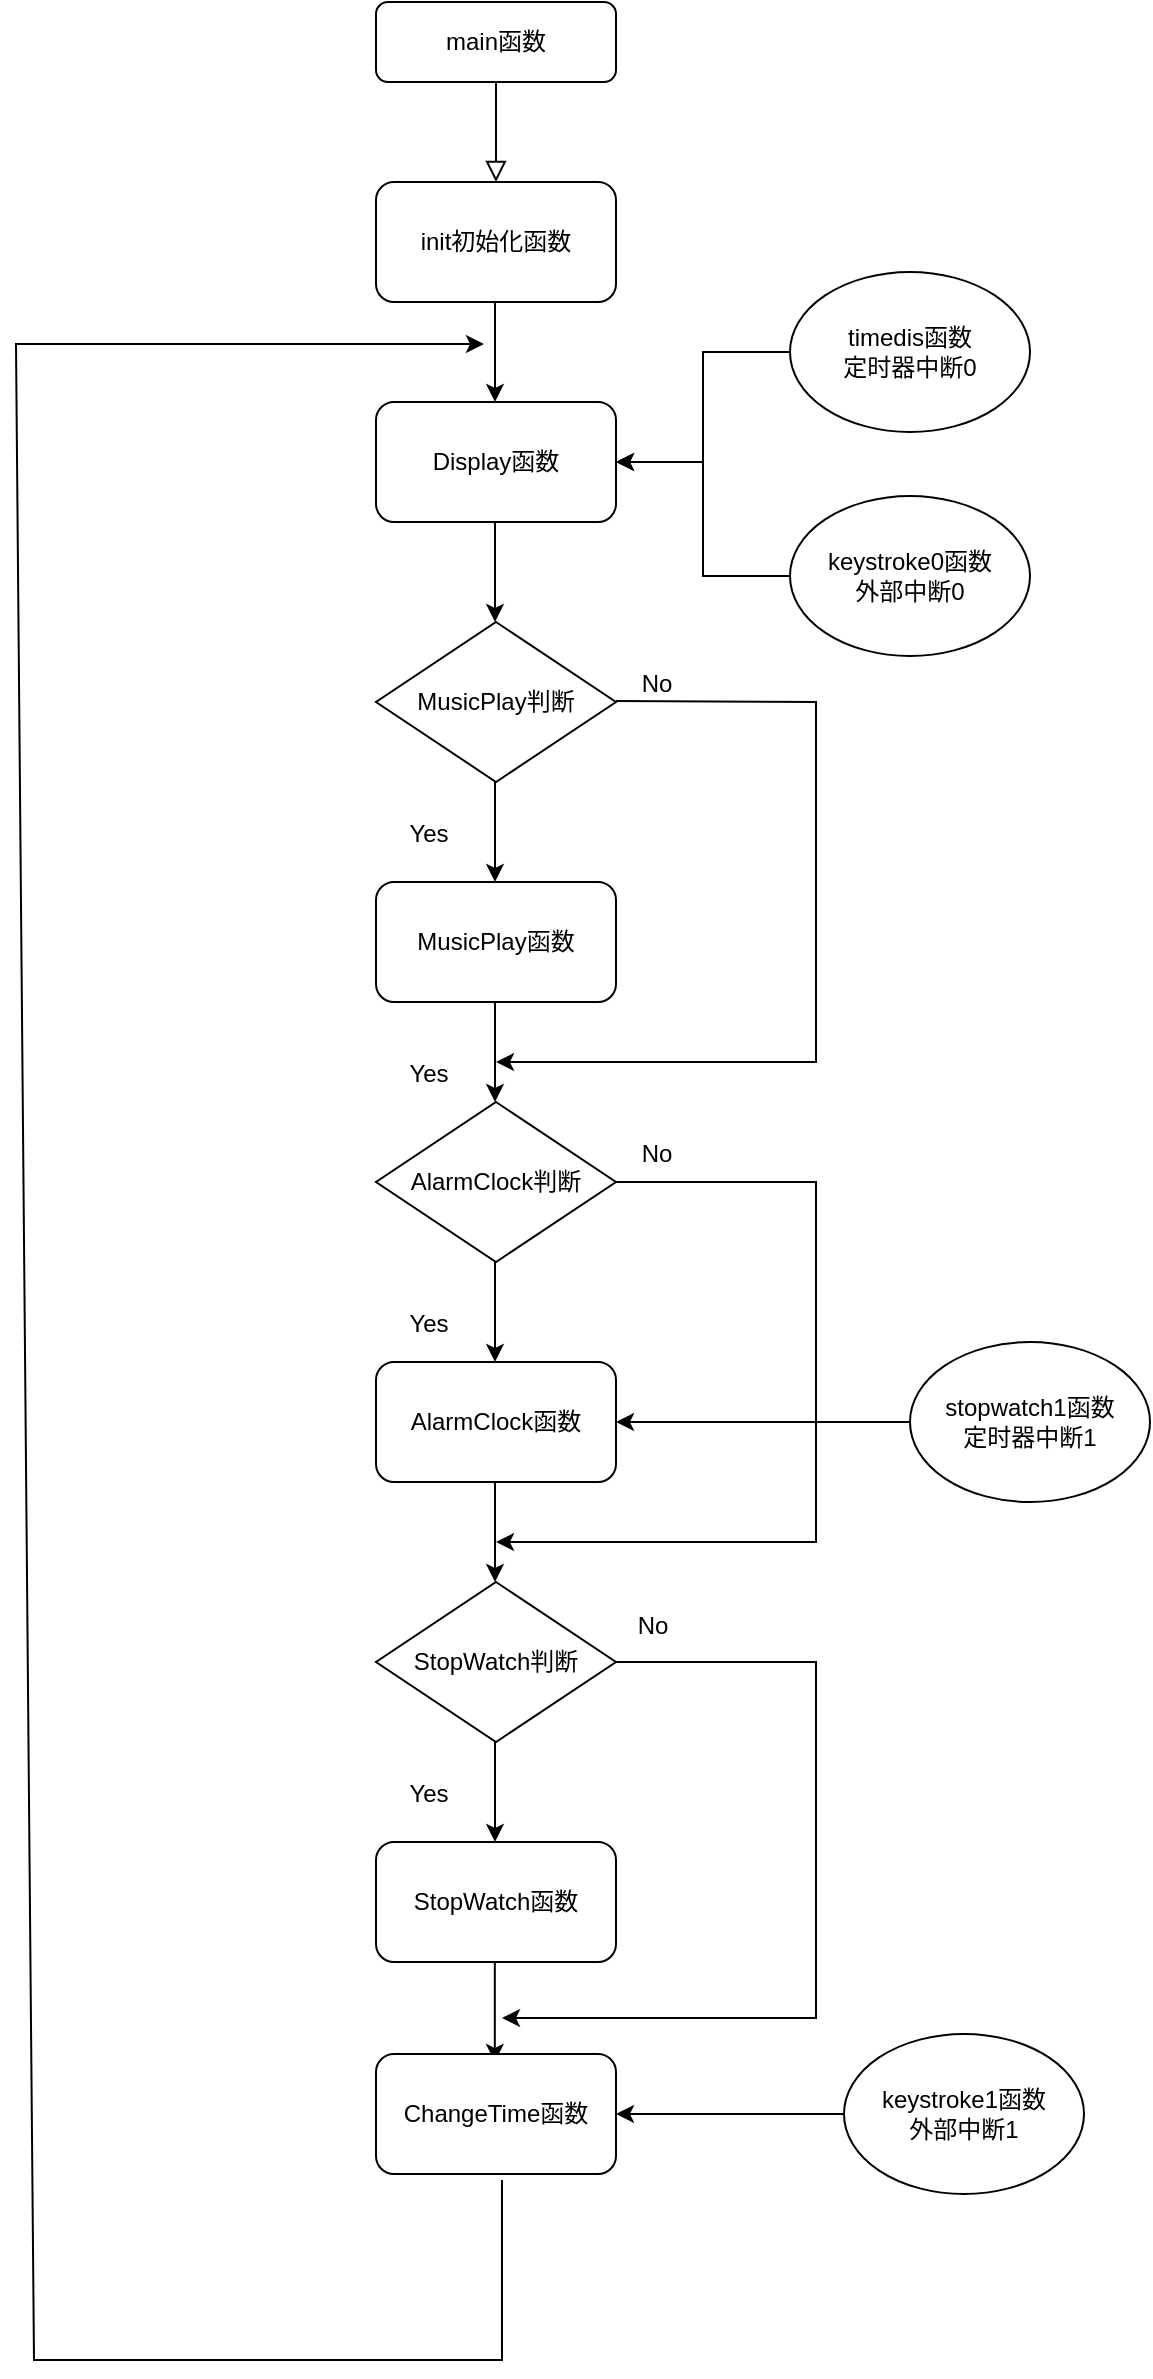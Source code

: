 <mxfile version="20.7.4" type="github">
  <diagram id="C5RBs43oDa-KdzZeNtuy" name="Page-1">
    <mxGraphModel dx="1235" dy="684" grid="1" gridSize="9" guides="1" tooltips="1" connect="1" arrows="1" fold="1" page="1" pageScale="1" pageWidth="1200" pageHeight="1600" math="0" shadow="0">
      <root>
        <mxCell id="WIyWlLk6GJQsqaUBKTNV-0" />
        <mxCell id="WIyWlLk6GJQsqaUBKTNV-1" parent="WIyWlLk6GJQsqaUBKTNV-0" />
        <mxCell id="WIyWlLk6GJQsqaUBKTNV-2" value="" style="rounded=0;html=1;jettySize=auto;orthogonalLoop=1;fontSize=12;endArrow=block;endFill=0;endSize=8;strokeWidth=1;shadow=0;labelBackgroundColor=none;edgeStyle=orthogonalEdgeStyle;" parent="WIyWlLk6GJQsqaUBKTNV-1" source="WIyWlLk6GJQsqaUBKTNV-3" edge="1">
          <mxGeometry relative="1" as="geometry">
            <mxPoint x="393" y="108" as="targetPoint" />
          </mxGeometry>
        </mxCell>
        <mxCell id="WIyWlLk6GJQsqaUBKTNV-3" value="main函数" style="rounded=1;whiteSpace=wrap;html=1;fontSize=12;glass=0;strokeWidth=1;shadow=0;" parent="WIyWlLk6GJQsqaUBKTNV-1" vertex="1">
          <mxGeometry x="333" y="18" width="120" height="40" as="geometry" />
        </mxCell>
        <mxCell id="A8rNh1eWFXGE1kGPV9J6-0" value="init初始化函数" style="rounded=1;whiteSpace=wrap;html=1;fontSize=12;" vertex="1" parent="WIyWlLk6GJQsqaUBKTNV-1">
          <mxGeometry x="333" y="108" width="120" height="60" as="geometry" />
        </mxCell>
        <mxCell id="A8rNh1eWFXGE1kGPV9J6-2" value="" style="endArrow=classic;html=1;rounded=0;fontSize=12;" edge="1" parent="WIyWlLk6GJQsqaUBKTNV-1">
          <mxGeometry width="50" height="50" relative="1" as="geometry">
            <mxPoint x="392.5" y="168" as="sourcePoint" />
            <mxPoint x="392.5" y="218" as="targetPoint" />
          </mxGeometry>
        </mxCell>
        <mxCell id="A8rNh1eWFXGE1kGPV9J6-3" value="Display函数" style="rounded=1;whiteSpace=wrap;html=1;fontSize=12;" vertex="1" parent="WIyWlLk6GJQsqaUBKTNV-1">
          <mxGeometry x="333" y="218" width="120" height="60" as="geometry" />
        </mxCell>
        <mxCell id="A8rNh1eWFXGE1kGPV9J6-4" value="" style="endArrow=classic;html=1;rounded=0;fontSize=12;" edge="1" parent="WIyWlLk6GJQsqaUBKTNV-1">
          <mxGeometry x="1" y="128" width="50" height="50" relative="1" as="geometry">
            <mxPoint x="392.5" y="278" as="sourcePoint" />
            <mxPoint x="392.5" y="328" as="targetPoint" />
            <mxPoint x="-37" y="90" as="offset" />
          </mxGeometry>
        </mxCell>
        <mxCell id="A8rNh1eWFXGE1kGPV9J6-6" value="MusicPlay判断" style="rhombus;whiteSpace=wrap;html=1;fontSize=12;" vertex="1" parent="WIyWlLk6GJQsqaUBKTNV-1">
          <mxGeometry x="333" y="328" width="120" height="80" as="geometry" />
        </mxCell>
        <mxCell id="A8rNh1eWFXGE1kGPV9J6-7" value="" style="endArrow=classic;html=1;rounded=0;fontSize=12;" edge="1" parent="WIyWlLk6GJQsqaUBKTNV-1">
          <mxGeometry x="1" y="140" width="50" height="50" relative="1" as="geometry">
            <mxPoint x="392.5" y="408" as="sourcePoint" />
            <mxPoint x="392.5" y="458" as="targetPoint" />
            <mxPoint x="-129" y="140" as="offset" />
          </mxGeometry>
        </mxCell>
        <mxCell id="A8rNh1eWFXGE1kGPV9J6-8" value="Yes" style="text;html=1;align=center;verticalAlign=middle;resizable=0;points=[];autosize=1;strokeColor=none;fillColor=none;fontSize=12;" vertex="1" parent="WIyWlLk6GJQsqaUBKTNV-1">
          <mxGeometry x="336" y="420" width="45" height="27" as="geometry" />
        </mxCell>
        <mxCell id="A8rNh1eWFXGE1kGPV9J6-9" value="" style="endArrow=classic;html=1;rounded=0;fontSize=12;" edge="1" parent="WIyWlLk6GJQsqaUBKTNV-1">
          <mxGeometry x="1" y="99" width="50" height="50" relative="1" as="geometry">
            <mxPoint x="453" y="367.5" as="sourcePoint" />
            <mxPoint x="393" y="548" as="targetPoint" />
            <Array as="points">
              <mxPoint x="553" y="368" />
              <mxPoint x="553" y="548" />
            </Array>
            <mxPoint x="-28" y="70" as="offset" />
          </mxGeometry>
        </mxCell>
        <mxCell id="A8rNh1eWFXGE1kGPV9J6-10" value="No" style="text;html=1;align=center;verticalAlign=middle;resizable=0;points=[];autosize=1;strokeColor=none;fillColor=none;fontSize=12;" vertex="1" parent="WIyWlLk6GJQsqaUBKTNV-1">
          <mxGeometry x="455" y="345" width="36" height="27" as="geometry" />
        </mxCell>
        <mxCell id="A8rNh1eWFXGE1kGPV9J6-12" value="MusicPlay函数" style="rounded=1;whiteSpace=wrap;html=1;fontSize=12;" vertex="1" parent="WIyWlLk6GJQsqaUBKTNV-1">
          <mxGeometry x="333" y="458" width="120" height="60" as="geometry" />
        </mxCell>
        <mxCell id="A8rNh1eWFXGE1kGPV9J6-14" value="AlarmClock判断" style="rhombus;whiteSpace=wrap;html=1;fontSize=12;" vertex="1" parent="WIyWlLk6GJQsqaUBKTNV-1">
          <mxGeometry x="333" y="568" width="120" height="80" as="geometry" />
        </mxCell>
        <mxCell id="A8rNh1eWFXGE1kGPV9J6-15" value="" style="endArrow=classic;html=1;rounded=0;fontSize=12;" edge="1" parent="WIyWlLk6GJQsqaUBKTNV-1">
          <mxGeometry x="1" y="140" width="50" height="50" relative="1" as="geometry">
            <mxPoint x="392.5" y="518" as="sourcePoint" />
            <mxPoint x="392.5" y="568" as="targetPoint" />
            <mxPoint x="-129" y="140" as="offset" />
          </mxGeometry>
        </mxCell>
        <mxCell id="A8rNh1eWFXGE1kGPV9J6-16" value="AlarmClock函数" style="rounded=1;whiteSpace=wrap;html=1;fontSize=12;" vertex="1" parent="WIyWlLk6GJQsqaUBKTNV-1">
          <mxGeometry x="333" y="698" width="120" height="60" as="geometry" />
        </mxCell>
        <mxCell id="A8rNh1eWFXGE1kGPV9J6-17" value="" style="endArrow=classic;html=1;rounded=0;fontSize=12;" edge="1" parent="WIyWlLk6GJQsqaUBKTNV-1">
          <mxGeometry x="1" y="140" width="50" height="50" relative="1" as="geometry">
            <mxPoint x="392.5" y="648" as="sourcePoint" />
            <mxPoint x="392.5" y="698" as="targetPoint" />
            <mxPoint x="-129" y="140" as="offset" />
          </mxGeometry>
        </mxCell>
        <mxCell id="A8rNh1eWFXGE1kGPV9J6-18" value="Yes" style="text;html=1;align=center;verticalAlign=middle;resizable=0;points=[];autosize=1;strokeColor=none;fillColor=none;fontSize=12;" vertex="1" parent="WIyWlLk6GJQsqaUBKTNV-1">
          <mxGeometry x="336" y="540" width="45" height="27" as="geometry" />
        </mxCell>
        <mxCell id="A8rNh1eWFXGE1kGPV9J6-19" value="Yes" style="text;html=1;align=center;verticalAlign=middle;resizable=0;points=[];autosize=1;strokeColor=none;fillColor=none;fontSize=12;" vertex="1" parent="WIyWlLk6GJQsqaUBKTNV-1">
          <mxGeometry x="336" y="665" width="45" height="27" as="geometry" />
        </mxCell>
        <mxCell id="A8rNh1eWFXGE1kGPV9J6-20" value="" style="endArrow=classic;html=1;rounded=0;fontSize=12;exitX=1;exitY=0.5;exitDx=0;exitDy=0;" edge="1" parent="WIyWlLk6GJQsqaUBKTNV-1" source="A8rNh1eWFXGE1kGPV9J6-14">
          <mxGeometry x="1" y="140" width="50" height="50" relative="1" as="geometry">
            <mxPoint x="493" y="608" as="sourcePoint" />
            <mxPoint x="393" y="788" as="targetPoint" />
            <mxPoint x="-129" y="140" as="offset" />
            <Array as="points">
              <mxPoint x="553" y="608" />
              <mxPoint x="553" y="788" />
            </Array>
          </mxGeometry>
        </mxCell>
        <mxCell id="A8rNh1eWFXGE1kGPV9J6-21" value="No" style="text;html=1;align=center;verticalAlign=middle;resizable=0;points=[];autosize=1;strokeColor=none;fillColor=none;fontSize=12;" vertex="1" parent="WIyWlLk6GJQsqaUBKTNV-1">
          <mxGeometry x="455" y="580" width="36" height="27" as="geometry" />
        </mxCell>
        <mxCell id="A8rNh1eWFXGE1kGPV9J6-22" value="" style="endArrow=classic;html=1;rounded=0;fontSize=12;" edge="1" parent="WIyWlLk6GJQsqaUBKTNV-1">
          <mxGeometry x="1" y="140" width="50" height="50" relative="1" as="geometry">
            <mxPoint x="392.5" y="758" as="sourcePoint" />
            <mxPoint x="392.5" y="808" as="targetPoint" />
            <mxPoint x="-129" y="140" as="offset" />
          </mxGeometry>
        </mxCell>
        <mxCell id="A8rNh1eWFXGE1kGPV9J6-23" value="StopWatch判断" style="rhombus;whiteSpace=wrap;html=1;fontSize=12;" vertex="1" parent="WIyWlLk6GJQsqaUBKTNV-1">
          <mxGeometry x="333" y="808" width="120" height="80" as="geometry" />
        </mxCell>
        <mxCell id="A8rNh1eWFXGE1kGPV9J6-24" value="" style="endArrow=classic;html=1;rounded=0;fontSize=12;" edge="1" parent="WIyWlLk6GJQsqaUBKTNV-1">
          <mxGeometry x="1" y="140" width="50" height="50" relative="1" as="geometry">
            <mxPoint x="392.5" y="888" as="sourcePoint" />
            <mxPoint x="392.5" y="938" as="targetPoint" />
            <mxPoint x="-129" y="140" as="offset" />
          </mxGeometry>
        </mxCell>
        <mxCell id="A8rNh1eWFXGE1kGPV9J6-25" value="Yes" style="text;html=1;align=center;verticalAlign=middle;resizable=0;points=[];autosize=1;strokeColor=none;fillColor=none;fontSize=12;" vertex="1" parent="WIyWlLk6GJQsqaUBKTNV-1">
          <mxGeometry x="336" y="900" width="45" height="27" as="geometry" />
        </mxCell>
        <mxCell id="A8rNh1eWFXGE1kGPV9J6-26" value="StopWatch函数" style="rounded=1;whiteSpace=wrap;html=1;fontSize=12;" vertex="1" parent="WIyWlLk6GJQsqaUBKTNV-1">
          <mxGeometry x="333" y="938" width="120" height="60" as="geometry" />
        </mxCell>
        <mxCell id="A8rNh1eWFXGE1kGPV9J6-27" value="" style="endArrow=classic;html=1;rounded=0;fontSize=12;" edge="1" parent="WIyWlLk6GJQsqaUBKTNV-1">
          <mxGeometry x="1" y="140" width="50" height="50" relative="1" as="geometry">
            <mxPoint x="453" y="848" as="sourcePoint" />
            <mxPoint x="396" y="1026" as="targetPoint" />
            <mxPoint x="-129" y="140" as="offset" />
            <Array as="points">
              <mxPoint x="553" y="848" />
              <mxPoint x="553" y="1026" />
            </Array>
          </mxGeometry>
        </mxCell>
        <mxCell id="A8rNh1eWFXGE1kGPV9J6-28" value="" style="endArrow=classic;html=1;rounded=0;fontSize=12;" edge="1" parent="WIyWlLk6GJQsqaUBKTNV-1">
          <mxGeometry x="1" y="140" width="50" height="50" relative="1" as="geometry">
            <mxPoint x="392.41" y="998" as="sourcePoint" />
            <mxPoint x="392.41" y="1048" as="targetPoint" />
            <mxPoint x="-129" y="140" as="offset" />
          </mxGeometry>
        </mxCell>
        <mxCell id="A8rNh1eWFXGE1kGPV9J6-29" value="No" style="text;html=1;align=center;verticalAlign=middle;resizable=0;points=[];autosize=1;strokeColor=none;fillColor=none;fontSize=12;" vertex="1" parent="WIyWlLk6GJQsqaUBKTNV-1">
          <mxGeometry x="453" y="816" width="36" height="27" as="geometry" />
        </mxCell>
        <mxCell id="A8rNh1eWFXGE1kGPV9J6-30" value="ChangeTime函数" style="rounded=1;whiteSpace=wrap;html=1;fontSize=12;" vertex="1" parent="WIyWlLk6GJQsqaUBKTNV-1">
          <mxGeometry x="333" y="1044" width="120" height="60" as="geometry" />
        </mxCell>
        <mxCell id="A8rNh1eWFXGE1kGPV9J6-31" value="" style="endArrow=classic;html=1;rounded=0;fontSize=12;" edge="1" parent="WIyWlLk6GJQsqaUBKTNV-1">
          <mxGeometry width="50" height="50" relative="1" as="geometry">
            <mxPoint x="396" y="1107" as="sourcePoint" />
            <mxPoint x="387" y="189" as="targetPoint" />
            <Array as="points">
              <mxPoint x="396" y="1197" />
              <mxPoint x="162" y="1197" />
              <mxPoint x="153" y="189" />
            </Array>
          </mxGeometry>
        </mxCell>
        <mxCell id="A8rNh1eWFXGE1kGPV9J6-33" value="" style="edgeStyle=orthogonalEdgeStyle;rounded=0;orthogonalLoop=1;jettySize=auto;html=1;fontSize=12;" edge="1" parent="WIyWlLk6GJQsqaUBKTNV-1" source="A8rNh1eWFXGE1kGPV9J6-32" target="A8rNh1eWFXGE1kGPV9J6-3">
          <mxGeometry relative="1" as="geometry" />
        </mxCell>
        <mxCell id="A8rNh1eWFXGE1kGPV9J6-32" value="timedis函数&lt;br&gt;定时器中断0" style="ellipse;whiteSpace=wrap;html=1;fontSize=12;" vertex="1" parent="WIyWlLk6GJQsqaUBKTNV-1">
          <mxGeometry x="540" y="153" width="120" height="80" as="geometry" />
        </mxCell>
        <mxCell id="A8rNh1eWFXGE1kGPV9J6-35" value="" style="edgeStyle=orthogonalEdgeStyle;rounded=0;orthogonalLoop=1;jettySize=auto;html=1;fontSize=12;entryX=1;entryY=0.5;entryDx=0;entryDy=0;" edge="1" parent="WIyWlLk6GJQsqaUBKTNV-1" source="A8rNh1eWFXGE1kGPV9J6-34" target="A8rNh1eWFXGE1kGPV9J6-3">
          <mxGeometry x="-0.421" y="-17" relative="1" as="geometry">
            <mxPoint x="17" y="-16" as="offset" />
          </mxGeometry>
        </mxCell>
        <mxCell id="A8rNh1eWFXGE1kGPV9J6-34" value="keystroke0函数&lt;br&gt;外部中断0" style="ellipse;whiteSpace=wrap;html=1;fontSize=12;" vertex="1" parent="WIyWlLk6GJQsqaUBKTNV-1">
          <mxGeometry x="540" y="265" width="120" height="80" as="geometry" />
        </mxCell>
        <mxCell id="A8rNh1eWFXGE1kGPV9J6-37" value="" style="edgeStyle=orthogonalEdgeStyle;rounded=0;orthogonalLoop=1;jettySize=auto;html=1;fontSize=12;" edge="1" parent="WIyWlLk6GJQsqaUBKTNV-1" source="A8rNh1eWFXGE1kGPV9J6-36" target="A8rNh1eWFXGE1kGPV9J6-30">
          <mxGeometry relative="1" as="geometry" />
        </mxCell>
        <mxCell id="A8rNh1eWFXGE1kGPV9J6-36" value="keystroke1函数&lt;br&gt;外部中断1" style="ellipse;whiteSpace=wrap;html=1;fontSize=12;" vertex="1" parent="WIyWlLk6GJQsqaUBKTNV-1">
          <mxGeometry x="567" y="1034" width="120" height="80" as="geometry" />
        </mxCell>
        <mxCell id="A8rNh1eWFXGE1kGPV9J6-40" value="" style="edgeStyle=orthogonalEdgeStyle;rounded=0;orthogonalLoop=1;jettySize=auto;html=1;fontSize=12;entryX=1;entryY=0.5;entryDx=0;entryDy=0;" edge="1" parent="WIyWlLk6GJQsqaUBKTNV-1" source="A8rNh1eWFXGE1kGPV9J6-38" target="A8rNh1eWFXGE1kGPV9J6-16">
          <mxGeometry relative="1" as="geometry">
            <mxPoint x="460" y="718" as="targetPoint" />
          </mxGeometry>
        </mxCell>
        <mxCell id="A8rNh1eWFXGE1kGPV9J6-38" value="stopwatch1函数&lt;br&gt;定时器中断1" style="ellipse;whiteSpace=wrap;html=1;fontSize=12;" vertex="1" parent="WIyWlLk6GJQsqaUBKTNV-1">
          <mxGeometry x="600" y="688" width="120" height="80" as="geometry" />
        </mxCell>
      </root>
    </mxGraphModel>
  </diagram>
</mxfile>
